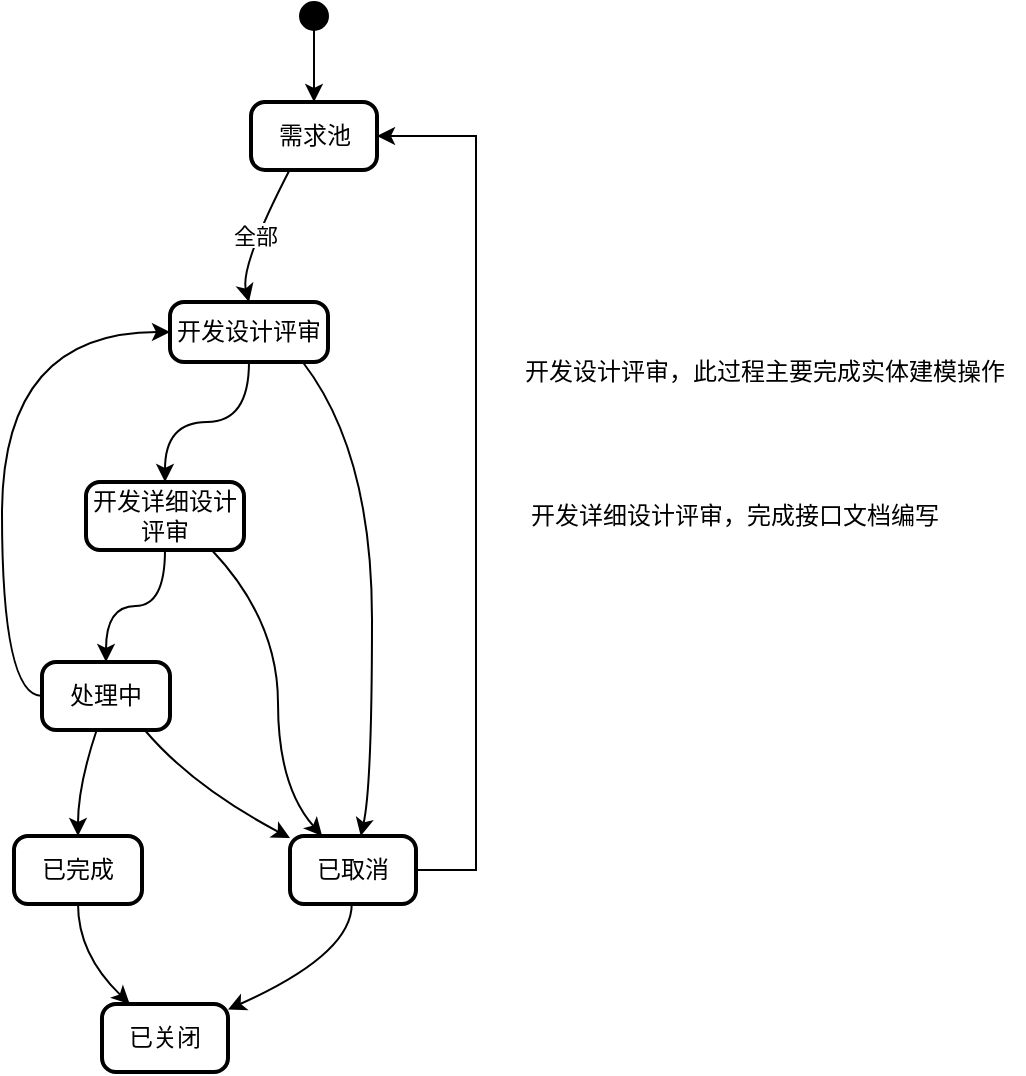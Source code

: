 <mxfile version="24.7.6">
  <diagram name="第 1 页" id="ENwdG04MEgDOj9etcdXg">
    <mxGraphModel dx="842" dy="500" grid="1" gridSize="10" guides="1" tooltips="1" connect="1" arrows="1" fold="1" page="1" pageScale="1" pageWidth="827" pageHeight="1169" math="0" shadow="0">
      <root>
        <mxCell id="0" />
        <mxCell id="1" parent="0" />
        <mxCell id="UaM231QhjhA8vfNYBUGp-1" value="" style="ellipse;fillColor=strokeColor;" vertex="1" parent="1">
          <mxGeometry x="163" y="20" width="14" height="14" as="geometry" />
        </mxCell>
        <mxCell id="UaM231QhjhA8vfNYBUGp-2" value="需求池" style="rounded=1;absoluteArcSize=1;arcSize=14;whiteSpace=wrap;strokeWidth=2;" vertex="1" parent="1">
          <mxGeometry x="138.5" y="70" width="63" height="34" as="geometry" />
        </mxCell>
        <mxCell id="UaM231QhjhA8vfNYBUGp-32" style="edgeStyle=orthogonalEdgeStyle;rounded=0;orthogonalLoop=1;jettySize=auto;html=1;entryX=0.5;entryY=0;entryDx=0;entryDy=0;curved=1;" edge="1" parent="1" source="UaM231QhjhA8vfNYBUGp-3" target="UaM231QhjhA8vfNYBUGp-4">
          <mxGeometry relative="1" as="geometry" />
        </mxCell>
        <mxCell id="UaM231QhjhA8vfNYBUGp-3" value="开发设计评审" style="rounded=1;absoluteArcSize=1;arcSize=14;whiteSpace=wrap;strokeWidth=2;" vertex="1" parent="1">
          <mxGeometry x="98" y="170" width="79" height="30" as="geometry" />
        </mxCell>
        <mxCell id="UaM231QhjhA8vfNYBUGp-31" style="edgeStyle=orthogonalEdgeStyle;rounded=0;orthogonalLoop=1;jettySize=auto;html=1;entryX=0.5;entryY=0;entryDx=0;entryDy=0;curved=1;" edge="1" parent="1" source="UaM231QhjhA8vfNYBUGp-4" target="UaM231QhjhA8vfNYBUGp-5">
          <mxGeometry relative="1" as="geometry">
            <mxPoint x="66.0" y="310" as="targetPoint" />
          </mxGeometry>
        </mxCell>
        <mxCell id="UaM231QhjhA8vfNYBUGp-4" value="开发详细设计评审" style="rounded=1;absoluteArcSize=1;arcSize=14;whiteSpace=wrap;strokeWidth=2;" vertex="1" parent="1">
          <mxGeometry x="56" y="260" width="79" height="34" as="geometry" />
        </mxCell>
        <mxCell id="UaM231QhjhA8vfNYBUGp-24" style="edgeStyle=orthogonalEdgeStyle;rounded=0;orthogonalLoop=1;jettySize=auto;html=1;exitX=0;exitY=0.5;exitDx=0;exitDy=0;entryX=0;entryY=0.5;entryDx=0;entryDy=0;curved=1;" edge="1" parent="1" source="UaM231QhjhA8vfNYBUGp-5" target="UaM231QhjhA8vfNYBUGp-3">
          <mxGeometry relative="1" as="geometry" />
        </mxCell>
        <mxCell id="UaM231QhjhA8vfNYBUGp-5" value="处理中" style="rounded=1;absoluteArcSize=1;arcSize=14;whiteSpace=wrap;strokeWidth=2;" vertex="1" parent="1">
          <mxGeometry x="34" y="350" width="64" height="34" as="geometry" />
        </mxCell>
        <mxCell id="UaM231QhjhA8vfNYBUGp-6" value="已完成" style="rounded=1;absoluteArcSize=1;arcSize=14;whiteSpace=wrap;strokeWidth=2;" vertex="1" parent="1">
          <mxGeometry x="20" y="437" width="64" height="34" as="geometry" />
        </mxCell>
        <mxCell id="UaM231QhjhA8vfNYBUGp-7" value="已关闭" style="rounded=1;absoluteArcSize=1;arcSize=14;whiteSpace=wrap;strokeWidth=2;" vertex="1" parent="1">
          <mxGeometry x="64" y="521" width="63" height="34" as="geometry" />
        </mxCell>
        <mxCell id="UaM231QhjhA8vfNYBUGp-35" style="edgeStyle=entityRelationEdgeStyle;rounded=0;orthogonalLoop=1;jettySize=auto;html=1;entryX=1;entryY=0.5;entryDx=0;entryDy=0;" edge="1" parent="1" source="UaM231QhjhA8vfNYBUGp-8" target="UaM231QhjhA8vfNYBUGp-2">
          <mxGeometry relative="1" as="geometry" />
        </mxCell>
        <mxCell id="UaM231QhjhA8vfNYBUGp-8" value="已取消" style="rounded=1;absoluteArcSize=1;arcSize=14;whiteSpace=wrap;strokeWidth=2;" vertex="1" parent="1">
          <mxGeometry x="158" y="437" width="63" height="34" as="geometry" />
        </mxCell>
        <mxCell id="UaM231QhjhA8vfNYBUGp-9" value="" style="curved=1;startArrow=none;;exitX=0.48;exitY=1;entryX=0.5;entryY=0;rounded=0;" edge="1" parent="1" source="UaM231QhjhA8vfNYBUGp-1" target="UaM231QhjhA8vfNYBUGp-2">
          <mxGeometry relative="1" as="geometry">
            <Array as="points" />
          </mxGeometry>
        </mxCell>
        <mxCell id="UaM231QhjhA8vfNYBUGp-10" value="全部" style="curved=1;startArrow=none;;exitX=0.31;exitY=0.99;entryX=0.5;entryY=0.01;rounded=0;" edge="1" parent="1" source="UaM231QhjhA8vfNYBUGp-2" target="UaM231QhjhA8vfNYBUGp-3">
          <mxGeometry relative="1" as="geometry">
            <Array as="points">
              <mxPoint x="133" y="152" />
            </Array>
          </mxGeometry>
        </mxCell>
        <mxCell id="UaM231QhjhA8vfNYBUGp-13" value="" style="curved=1;startArrow=none;;exitX=0.43;exitY=0.98;entryX=0.5;entryY=0.01;rounded=0;" edge="1" parent="1" source="UaM231QhjhA8vfNYBUGp-5" target="UaM231QhjhA8vfNYBUGp-6">
          <mxGeometry relative="1" as="geometry">
            <Array as="points">
              <mxPoint x="52" y="412" />
            </Array>
          </mxGeometry>
        </mxCell>
        <mxCell id="UaM231QhjhA8vfNYBUGp-14" value="" style="curved=1;startArrow=none;;exitX=0.5;exitY=1;entryX=0.22;entryY=0;rounded=0;" edge="1" parent="1" source="UaM231QhjhA8vfNYBUGp-6" target="UaM231QhjhA8vfNYBUGp-7">
          <mxGeometry relative="1" as="geometry">
            <Array as="points">
              <mxPoint x="52" y="496" />
            </Array>
          </mxGeometry>
        </mxCell>
        <mxCell id="UaM231QhjhA8vfNYBUGp-15" value="" style="curved=1;startArrow=none;;exitX=0.79;exitY=0.98;entryX=-0.01;entryY=0.02;rounded=0;" edge="1" parent="1" source="UaM231QhjhA8vfNYBUGp-5" target="UaM231QhjhA8vfNYBUGp-8">
          <mxGeometry relative="1" as="geometry">
            <Array as="points">
              <mxPoint x="109" y="412" />
            </Array>
          </mxGeometry>
        </mxCell>
        <mxCell id="UaM231QhjhA8vfNYBUGp-16" value="" style="curved=1;startArrow=none;;exitX=0.49;exitY=1;entryX=1;entryY=0.08;rounded=0;" edge="1" parent="1" source="UaM231QhjhA8vfNYBUGp-8" target="UaM231QhjhA8vfNYBUGp-7">
          <mxGeometry relative="1" as="geometry">
            <Array as="points">
              <mxPoint x="189" y="496" />
            </Array>
          </mxGeometry>
        </mxCell>
        <mxCell id="UaM231QhjhA8vfNYBUGp-17" value="" style="curved=1;startArrow=none;;exitX=0.84;exitY=1;entryX=0.56;entryY=0.01;rounded=0;" edge="1" parent="1" source="UaM231QhjhA8vfNYBUGp-3" target="UaM231QhjhA8vfNYBUGp-8">
          <mxGeometry relative="1" as="geometry">
            <Array as="points">
              <mxPoint x="199" y="245" />
              <mxPoint x="199" y="412" />
            </Array>
          </mxGeometry>
        </mxCell>
        <mxCell id="UaM231QhjhA8vfNYBUGp-18" value="" style="curved=1;startArrow=none;;exitX=0.79;exitY=0.99;entryX=0.26;entryY=0.01;rounded=0;" edge="1" parent="1" source="UaM231QhjhA8vfNYBUGp-4" target="UaM231QhjhA8vfNYBUGp-8">
          <mxGeometry relative="1" as="geometry">
            <Array as="points">
              <mxPoint x="152" y="329" />
              <mxPoint x="152" y="412" />
            </Array>
          </mxGeometry>
        </mxCell>
        <mxCell id="UaM231QhjhA8vfNYBUGp-25" value="开发设计评审，&lt;span style=&quot;background-color: initial;&quot;&gt;此过程主要完成实体建模操作&lt;/span&gt;" style="text;html=1;align=center;verticalAlign=middle;resizable=0;points=[];autosize=1;strokeColor=none;fillColor=none;" vertex="1" parent="1">
          <mxGeometry x="265" y="190" width="260" height="30" as="geometry" />
        </mxCell>
        <mxCell id="UaM231QhjhA8vfNYBUGp-33" value="开发详细设计评审，完成接口文档编写" style="text;html=1;align=center;verticalAlign=middle;resizable=0;points=[];autosize=1;strokeColor=none;fillColor=none;" vertex="1" parent="1">
          <mxGeometry x="265" y="262" width="230" height="30" as="geometry" />
        </mxCell>
      </root>
    </mxGraphModel>
  </diagram>
</mxfile>
